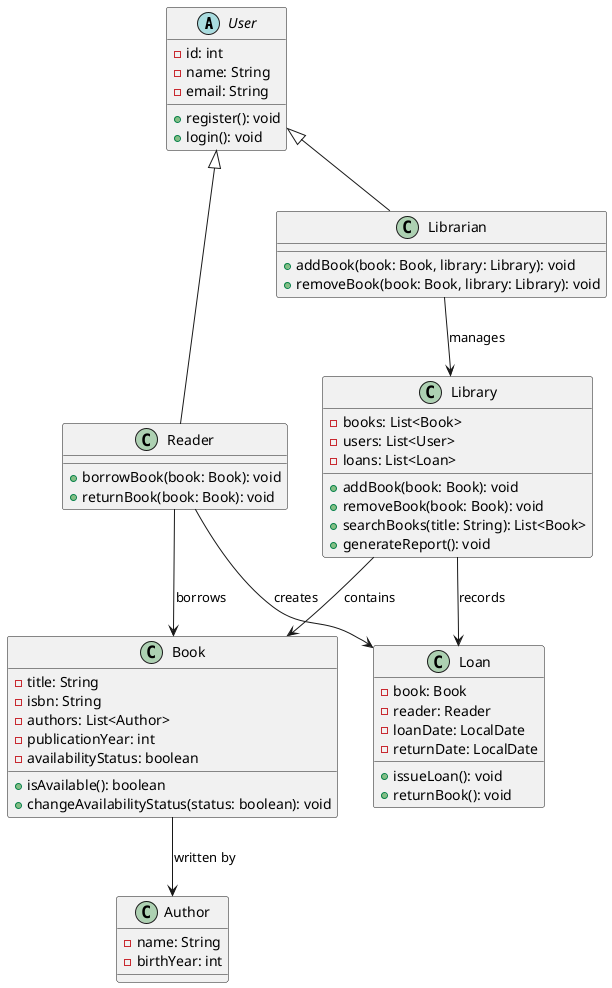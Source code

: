 @startuml

abstract class User {
    - id: int
    - name: String
    - email: String
    + register(): void
    + login(): void
}

class Reader {
    + borrowBook(book: Book): void
    + returnBook(book: Book): void
}

class Librarian {
    + addBook(book: Book, library: Library): void
    + removeBook(book: Book, library: Library): void
}

class Book {
    - title: String
    - isbn: String
    - authors: List<Author>
    - publicationYear: int
    - availabilityStatus: boolean
    + isAvailable(): boolean
    + changeAvailabilityStatus(status: boolean): void
}

class Library {
    - books: List<Book>
    - users: List<User>
    - loans: List<Loan>
    + addBook(book: Book): void
    + removeBook(book: Book): void
    + searchBooks(title: String): List<Book>
    + generateReport(): void
}

class Loan {
    - book: Book
    - reader: Reader
    - loanDate: LocalDate
    - returnDate: LocalDate
    + issueLoan(): void
    + returnBook(): void
}

class Author {
    - name: String
    - birthYear: int
}

User <|-- Reader
User <|-- Librarian
Reader --> Book : borrows
Reader --> Loan : creates
Librarian --> Library : manages
Library --> Book : contains
Library --> Loan : records
Book --> Author : written by

@enduml
